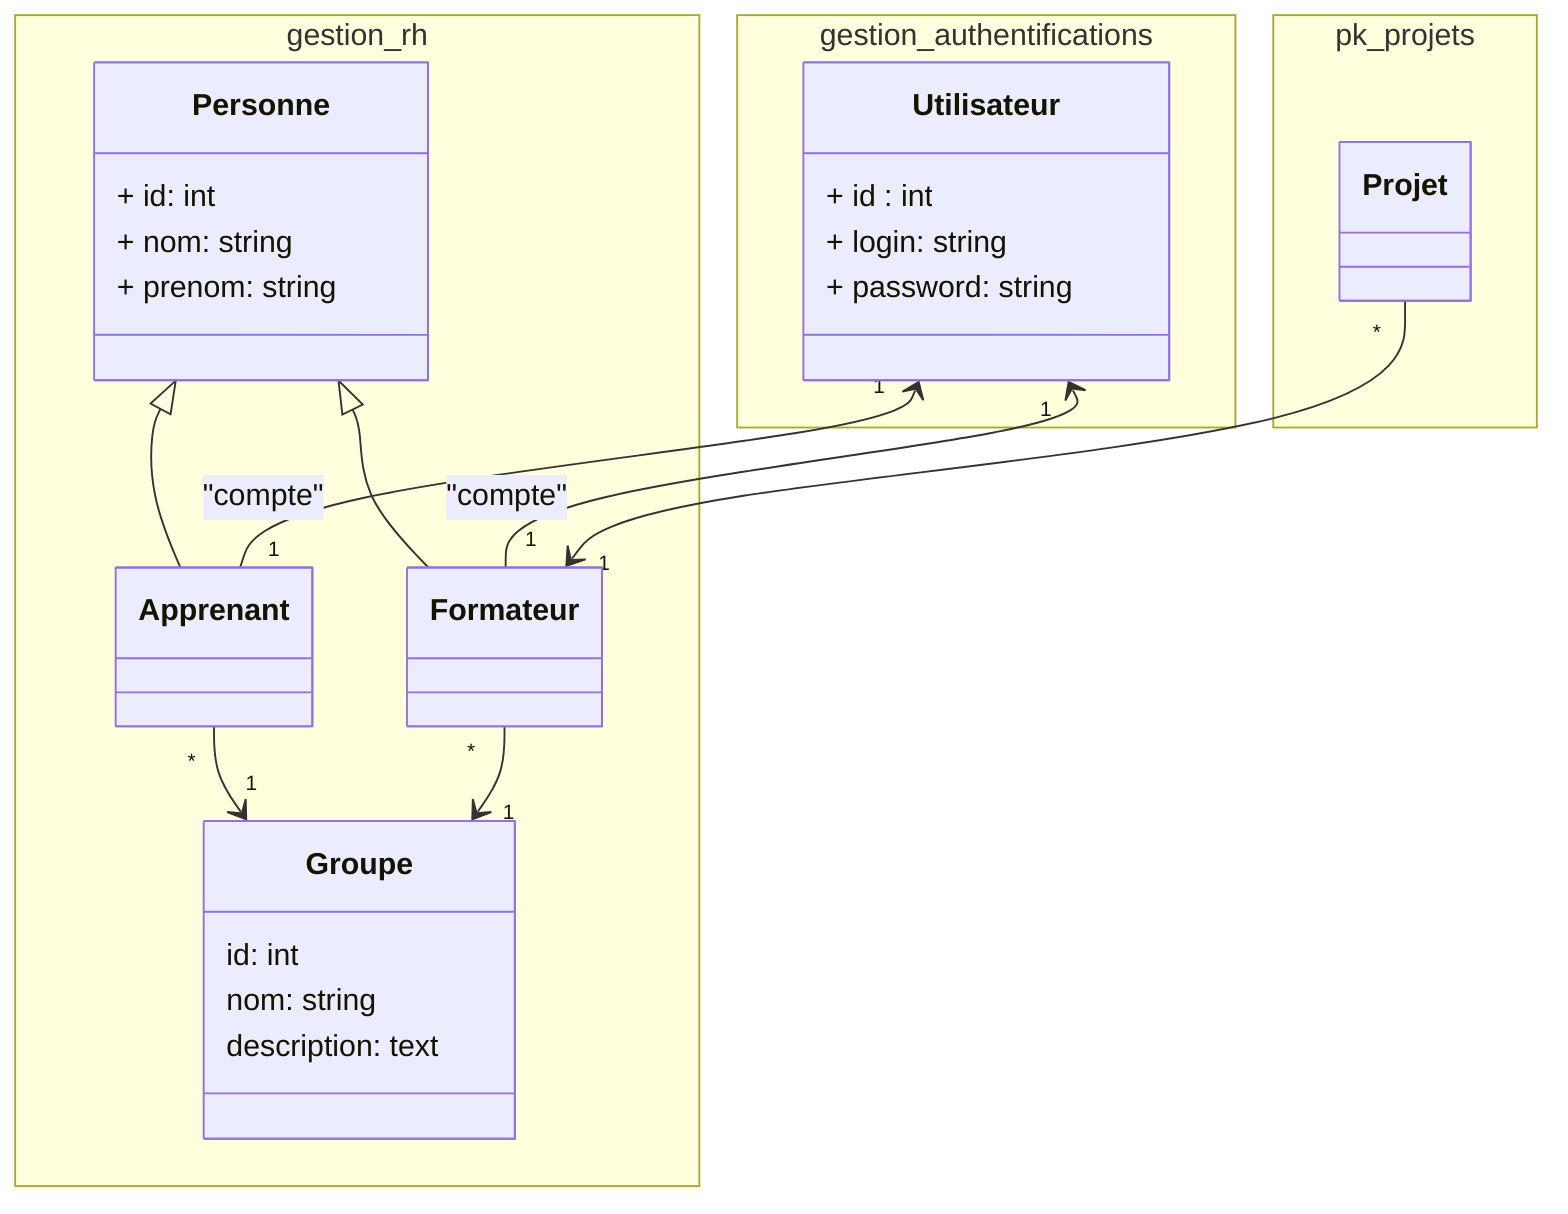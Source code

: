 classDiagram

namespace gestion_rh{

class Personne {
    + id: int 
    + nom: string 
    + prenom: string 

    %% + type : string : Voue ne pouvez pas ajouter le champs type ici, il doit être ajouter dans la base de données 
    %% Le change type est sumbolisé dans le diagramme de classe par la notion d'héritage
}
class Formateur 
class Apprenant

class  Groupe {
    id: int
    nom: string
    description: text
}


}

namespace pk_projets {
  class Projet

}



namespace gestion_authentifications {

class Utilisateur {
    + id : int
    + login: string 
    + password: string 
}
}

Personne <|-- Formateur
Personne <|-- Apprenant 
Utilisateur "1" <-- "1" Formateur : "compte"
Utilisateur "1" <-- "1" Apprenant : "compte"

Apprenant  "*" --> "1"  Groupe 

Projet "*" --> "1" Formateur
Formateur "*" --> "1" Groupe